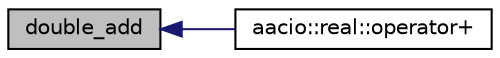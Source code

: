 digraph "double_add"
{
  edge [fontname="Helvetica",fontsize="10",labelfontname="Helvetica",labelfontsize="10"];
  node [fontname="Helvetica",fontsize="10",shape=record];
  rankdir="LR";
  Node4 [label="double_add",height=0.2,width=0.4,color="black", fillcolor="grey75", style="filled", fontcolor="black"];
  Node4 -> Node5 [dir="back",color="midnightblue",fontsize="10",style="solid"];
  Node5 [label="aacio::real::operator+",height=0.2,width=0.4,color="black", fillcolor="white", style="filled",URL="$group__real.html#gad6bd588e0aa69227458b61d2ca48bacc",tooltip="Add two real variables. "];
}
